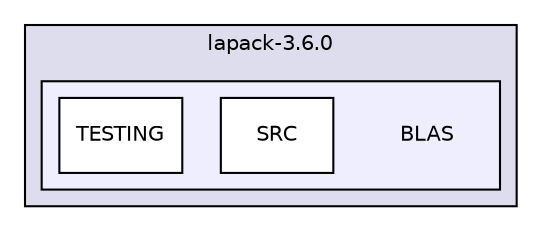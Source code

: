 digraph "libs/lapack-3.6.0/BLAS" {
  compound=true
  node [ fontsize="10", fontname="Helvetica"];
  edge [ labelfontsize="10", labelfontname="Helvetica"];
  subgraph clusterdir_a32803a16a32b93014bb8ac0a66b497d {
    graph [ bgcolor="#ddddee", pencolor="black", label="lapack-3.6.0" fontname="Helvetica", fontsize="10", URL="dir_a32803a16a32b93014bb8ac0a66b497d.html"]
  subgraph clusterdir_1766f0118d90bd41d6770309cf44e4d5 {
    graph [ bgcolor="#eeeeff", pencolor="black", label="" URL="dir_1766f0118d90bd41d6770309cf44e4d5.html"];
    dir_1766f0118d90bd41d6770309cf44e4d5 [shape=plaintext label="BLAS"];
    dir_81c0ff54a206ee70d5c5fef640921af7 [shape=box label="SRC" color="black" fillcolor="white" style="filled" URL="dir_81c0ff54a206ee70d5c5fef640921af7.html"];
    dir_7472a747b431d817e2c38d09977dbdc1 [shape=box label="TESTING" color="black" fillcolor="white" style="filled" URL="dir_7472a747b431d817e2c38d09977dbdc1.html"];
  }
  }
}
